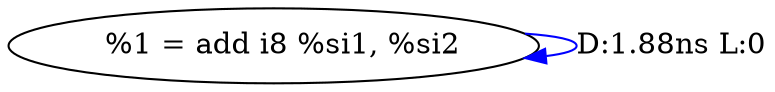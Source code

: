 digraph {
Node0x2b86be0[label="  %1 = add i8 %si1, %si2"];
Node0x2b86be0 -> Node0x2b86be0[label="D:1.88ns L:0",color=blue];
}
